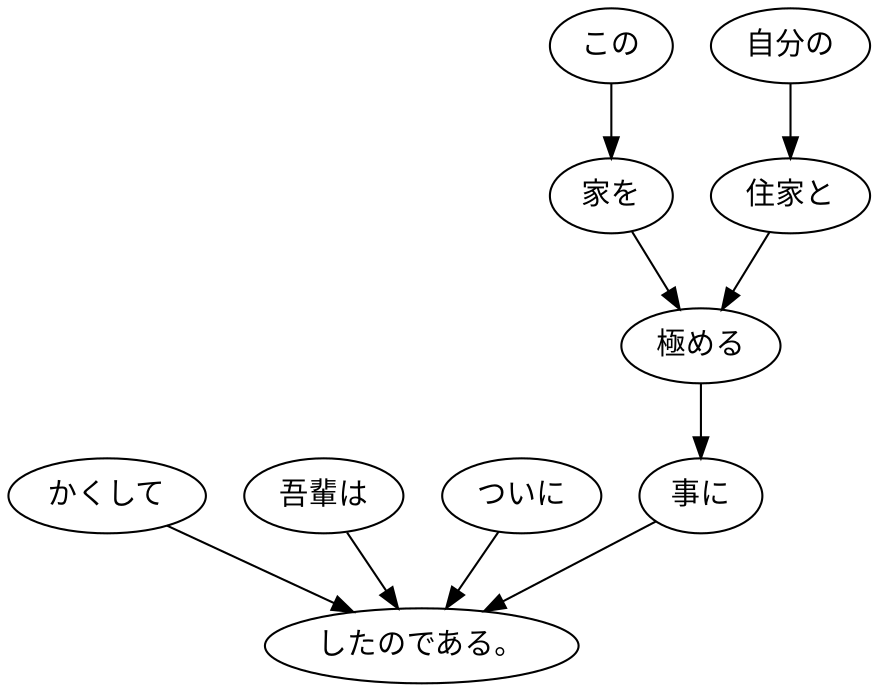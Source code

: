 digraph graph64 {
	node0 [label="かくして"];
	node1 [label="吾輩は"];
	node2 [label="ついに"];
	node3 [label="この"];
	node4 [label="家を"];
	node5 [label="自分の"];
	node6 [label="住家と"];
	node7 [label="極める"];
	node8 [label="事に"];
	node9 [label="したのである。"];
	node0 -> node9;
	node1 -> node9;
	node2 -> node9;
	node3 -> node4;
	node4 -> node7;
	node5 -> node6;
	node6 -> node7;
	node7 -> node8;
	node8 -> node9;
}
